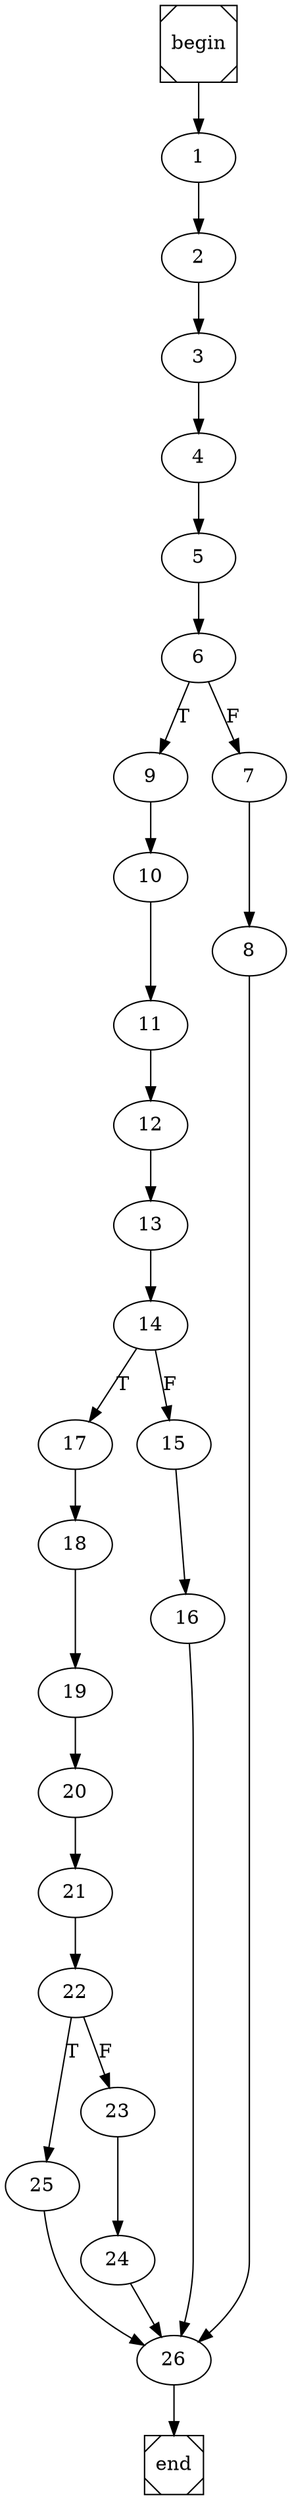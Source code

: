 digraph cfg {
	begin [shape=Msquare];
	end [shape=Msquare];
	begin -> 1;	1 -> 2;	2 -> 3;	3 -> 4;	4 -> 5;	5 -> 6;	6 -> 9[label=T];	6 -> 7[label=F];	7 -> 8;	8 -> 26;	9 -> 10;	10 -> 11;	11 -> 12;	12 -> 13;	13 -> 14;	14 -> 17[label=T];	14 -> 15[label=F];	15 -> 16;	16 -> 26;	17 -> 18;	18 -> 19;	19 -> 20;	20 -> 21;	21 -> 22;	22 -> 25[label=T];	22 -> 23[label=F];	23 -> 24;	24 -> 26;	25 -> 26;	26 -> end;}
